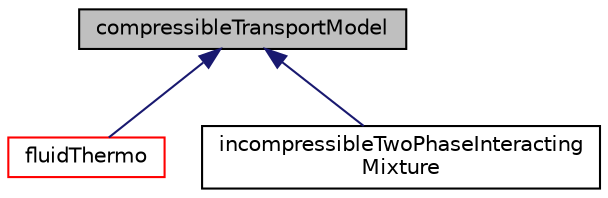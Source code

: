 digraph "compressibleTransportModel"
{
  bgcolor="transparent";
  edge [fontname="Helvetica",fontsize="10",labelfontname="Helvetica",labelfontsize="10"];
  node [fontname="Helvetica",fontsize="10",shape=record];
  Node1 [label="compressibleTransportModel",height=0.2,width=0.4,color="black", fillcolor="grey75", style="filled", fontcolor="black"];
  Node1 -> Node2 [dir="back",color="midnightblue",fontsize="10",style="solid",fontname="Helvetica"];
  Node2 [label="fluidThermo",height=0.2,width=0.4,color="red",URL="$a00855.html",tooltip="Fundamental fluid thermodynamic properties. "];
  Node1 -> Node3 [dir="back",color="midnightblue",fontsize="10",style="solid",fontname="Helvetica"];
  Node3 [label="incompressibleTwoPhaseInteracting\lMixture",height=0.2,width=0.4,color="black",URL="$a01063.html",tooltip="A two-phase incompressible transportModel for interacting phases requiring the direct evaluation of t..."];
}

